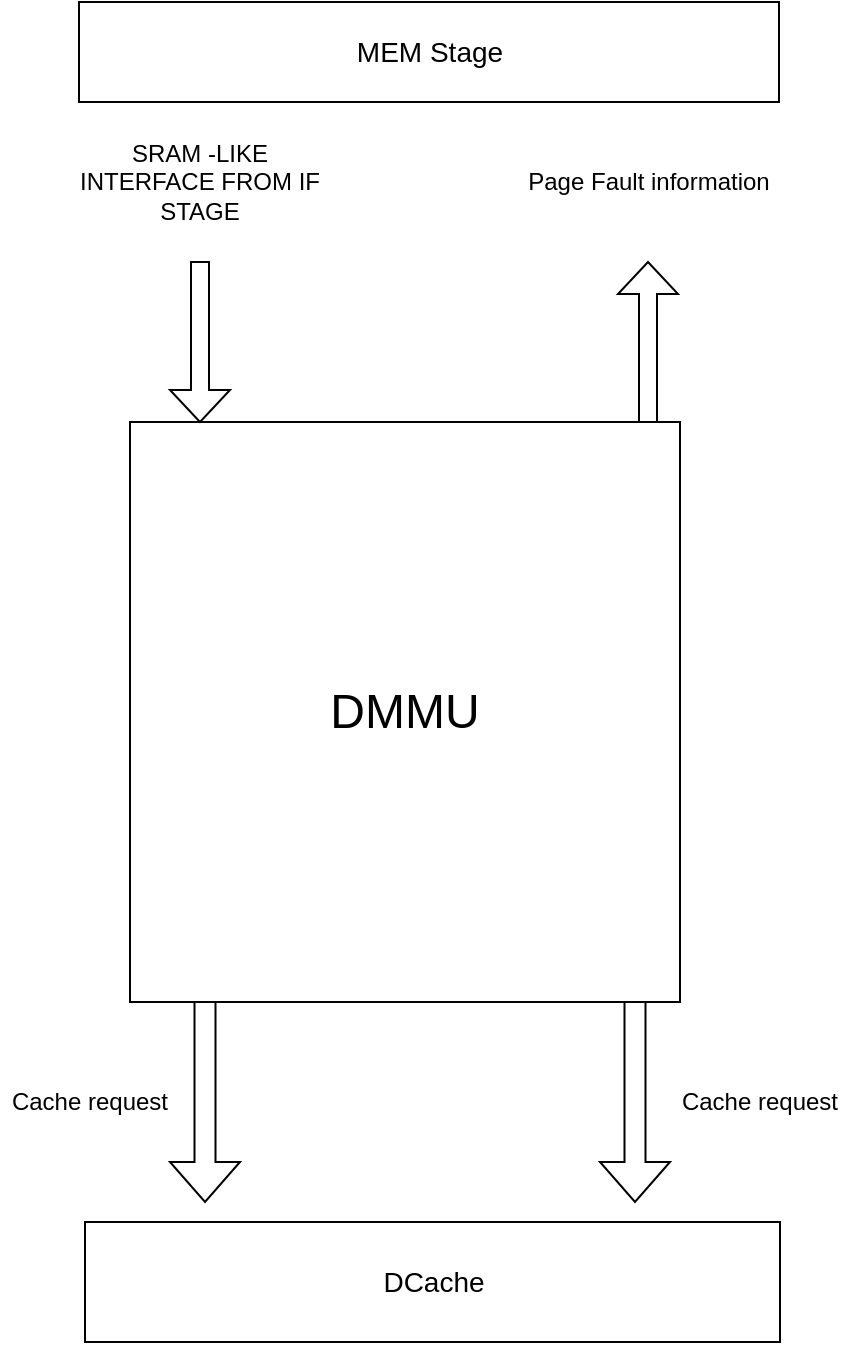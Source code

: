 <mxfile version="14.6.6" type="github"><diagram id="K7Za03o5QP1agunwMvN_" name="Page-1"><mxGraphModel dx="2062" dy="1161" grid="1" gridSize="10" guides="1" tooltips="1" connect="1" arrows="1" fold="1" page="1" pageScale="1" pageWidth="827" pageHeight="1169" math="0" shadow="0"><root><mxCell id="0"/><mxCell id="1" parent="0"/><mxCell id="z-vDe1uVp4r6TDLOE44Z-1" value="&lt;font style=&quot;font-size: 24px&quot;&gt;DMMU&lt;/font&gt;" style="rounded=0;whiteSpace=wrap;html=1;" parent="1" vertex="1"><mxGeometry x="215" y="430" width="275" height="290" as="geometry"/></mxCell><mxCell id="z-vDe1uVp4r6TDLOE44Z-2" value="" style="shape=singleArrow;direction=south;whiteSpace=wrap;html=1;" parent="1" vertex="1"><mxGeometry x="235" y="350" width="30" height="80" as="geometry"/></mxCell><mxCell id="z-vDe1uVp4r6TDLOE44Z-3" value="SRAM -LIKE INTERFACE FROM IF STAGE" style="text;html=1;strokeColor=none;fillColor=none;align=center;verticalAlign=middle;whiteSpace=wrap;rounded=0;" parent="1" vertex="1"><mxGeometry x="180" y="280" width="140" height="60" as="geometry"/></mxCell><mxCell id="z-vDe1uVp4r6TDLOE44Z-4" value="&lt;font style=&quot;font-size: 14px&quot;&gt;MEM Stage&lt;/font&gt;" style="rounded=0;whiteSpace=wrap;html=1;" parent="1" vertex="1"><mxGeometry x="189.5" y="220" width="350" height="50" as="geometry"/></mxCell><mxCell id="z-vDe1uVp4r6TDLOE44Z-7" value="" style="shape=singleArrow;direction=west;whiteSpace=wrap;html=1;rotation=90;" parent="1" vertex="1"><mxGeometry x="434" y="375" width="80" height="30" as="geometry"/></mxCell><mxCell id="z-vDe1uVp4r6TDLOE44Z-8" value="Page Fault information" style="text;html=1;strokeColor=none;fillColor=none;align=center;verticalAlign=middle;whiteSpace=wrap;rounded=0;" parent="1" vertex="1"><mxGeometry x="408.5" y="285" width="131" height="50" as="geometry"/></mxCell><mxCell id="z-vDe1uVp4r6TDLOE44Z-9" value="&lt;font style=&quot;font-size: 14px&quot;&gt;DCache&lt;/font&gt;" style="rounded=0;whiteSpace=wrap;html=1;" parent="1" vertex="1"><mxGeometry x="192.5" y="830" width="347.5" height="60" as="geometry"/></mxCell><mxCell id="z-vDe1uVp4r6TDLOE44Z-11" value="" style="shape=singleArrow;direction=south;whiteSpace=wrap;html=1;" parent="1" vertex="1"><mxGeometry x="235" y="720" width="35" height="100" as="geometry"/></mxCell><mxCell id="z-vDe1uVp4r6TDLOE44Z-12" value="" style="shape=singleArrow;direction=south;whiteSpace=wrap;html=1;" parent="1" vertex="1"><mxGeometry x="450" y="720" width="35" height="100" as="geometry"/></mxCell><mxCell id="z-vDe1uVp4r6TDLOE44Z-13" value="Cache request" style="text;html=1;strokeColor=none;fillColor=none;align=center;verticalAlign=middle;whiteSpace=wrap;rounded=0;" parent="1" vertex="1"><mxGeometry x="150" y="750" width="90" height="40" as="geometry"/></mxCell><mxCell id="z-vDe1uVp4r6TDLOE44Z-14" value="Cache request" style="text;html=1;strokeColor=none;fillColor=none;align=center;verticalAlign=middle;whiteSpace=wrap;rounded=0;" parent="1" vertex="1"><mxGeometry x="485" y="750" width="90" height="40" as="geometry"/></mxCell></root></mxGraphModel></diagram></mxfile>